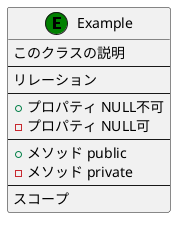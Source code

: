 @startuml er-diagrams
' 注意！
' ここに機密情報を描かないでください。
' https://www.plantuml.com/plantuml にデータが共有されています

class Example << (E,green) >> {
  このクラスの説明
  ---
  リレーション
  ---
  + プロパティ NULL不可
  - プロパティ NULL可
  ---
  + メソッド public
  - メソッド private
  ---
  スコープ
}

@enduml
